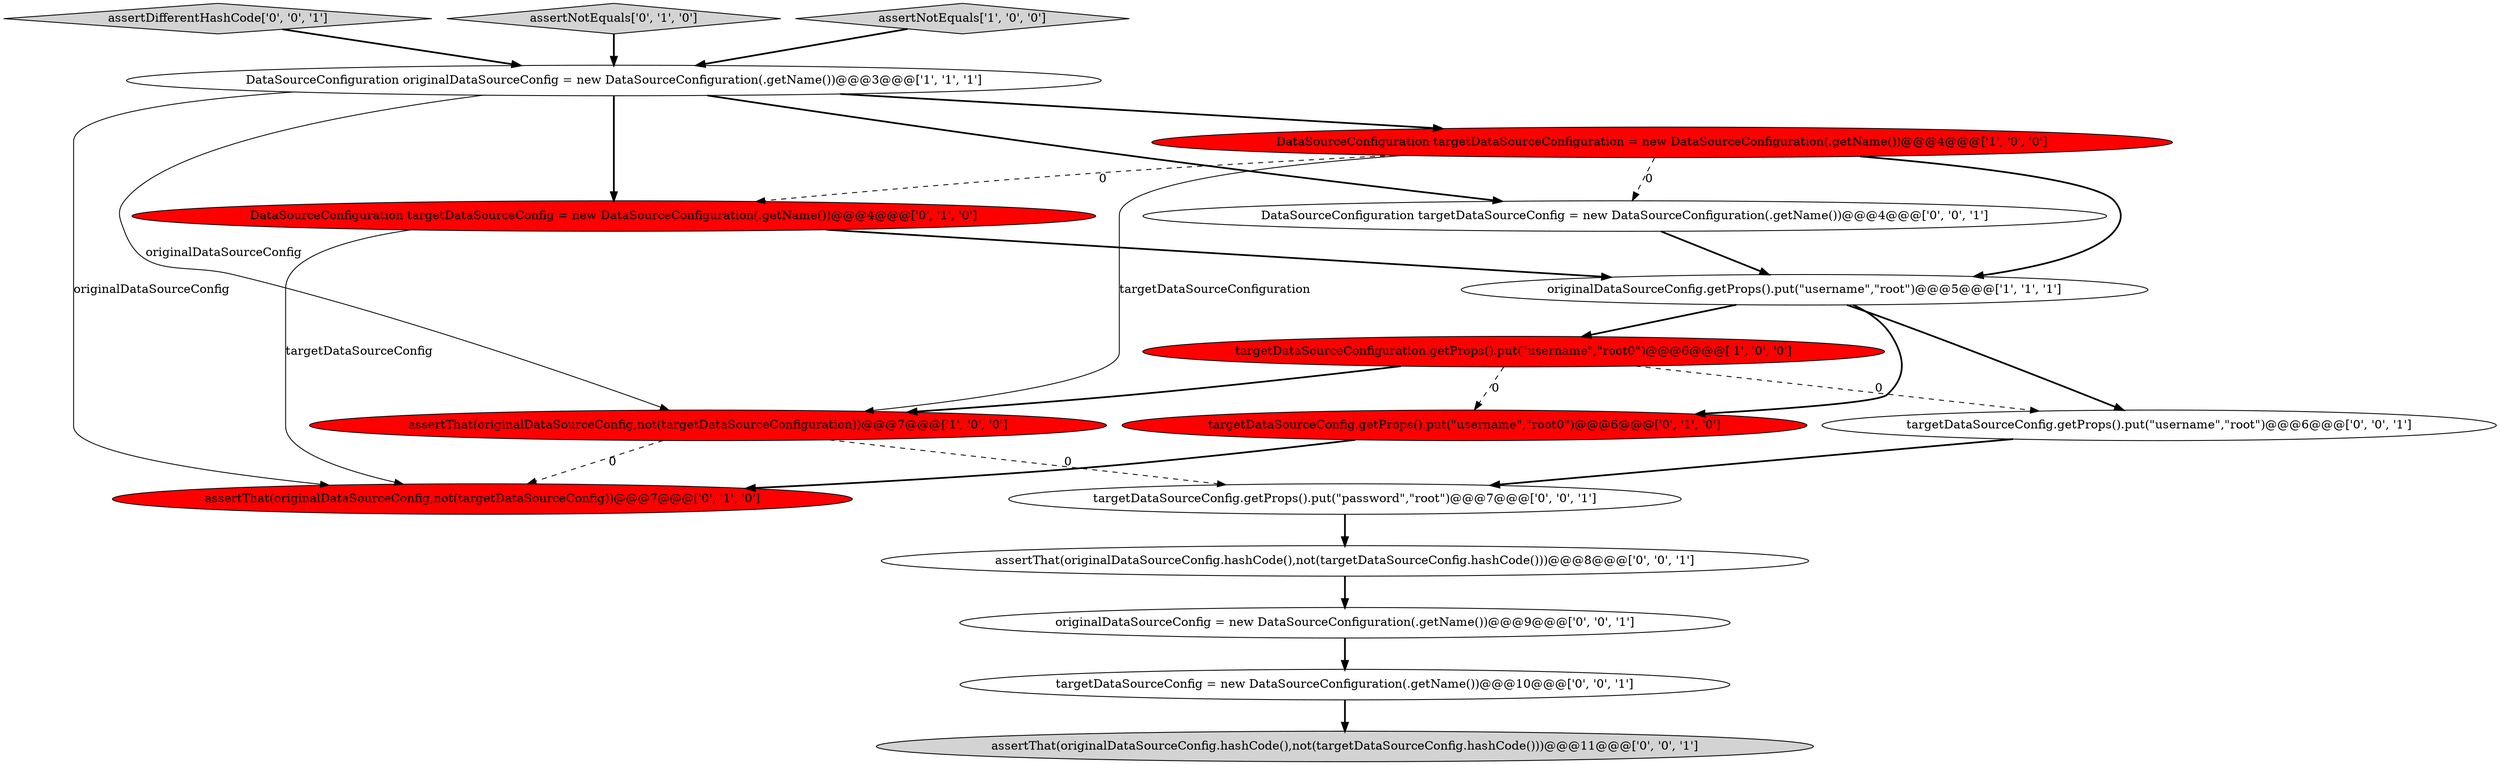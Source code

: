 digraph {
9 [style = filled, label = "DataSourceConfiguration targetDataSourceConfig = new DataSourceConfiguration(.getName())@@@4@@@['0', '1', '0']", fillcolor = red, shape = ellipse image = "AAA1AAABBB2BBB"];
13 [style = filled, label = "targetDataSourceConfig.getProps().put(\"username\",\"root\")@@@6@@@['0', '0', '1']", fillcolor = white, shape = ellipse image = "AAA0AAABBB3BBB"];
10 [style = filled, label = "originalDataSourceConfig = new DataSourceConfiguration(.getName())@@@9@@@['0', '0', '1']", fillcolor = white, shape = ellipse image = "AAA0AAABBB3BBB"];
16 [style = filled, label = "assertThat(originalDataSourceConfig.hashCode(),not(targetDataSourceConfig.hashCode()))@@@11@@@['0', '0', '1']", fillcolor = lightgray, shape = ellipse image = "AAA0AAABBB3BBB"];
14 [style = filled, label = "assertThat(originalDataSourceConfig.hashCode(),not(targetDataSourceConfig.hashCode()))@@@8@@@['0', '0', '1']", fillcolor = white, shape = ellipse image = "AAA0AAABBB3BBB"];
2 [style = filled, label = "DataSourceConfiguration targetDataSourceConfiguration = new DataSourceConfiguration(.getName())@@@4@@@['1', '0', '0']", fillcolor = red, shape = ellipse image = "AAA1AAABBB1BBB"];
3 [style = filled, label = "DataSourceConfiguration originalDataSourceConfig = new DataSourceConfiguration(.getName())@@@3@@@['1', '1', '1']", fillcolor = white, shape = ellipse image = "AAA0AAABBB1BBB"];
1 [style = filled, label = "assertThat(originalDataSourceConfig,not(targetDataSourceConfiguration))@@@7@@@['1', '0', '0']", fillcolor = red, shape = ellipse image = "AAA1AAABBB1BBB"];
17 [style = filled, label = "targetDataSourceConfig = new DataSourceConfiguration(.getName())@@@10@@@['0', '0', '1']", fillcolor = white, shape = ellipse image = "AAA0AAABBB3BBB"];
12 [style = filled, label = "DataSourceConfiguration targetDataSourceConfig = new DataSourceConfiguration(.getName())@@@4@@@['0', '0', '1']", fillcolor = white, shape = ellipse image = "AAA0AAABBB3BBB"];
15 [style = filled, label = "assertDifferentHashCode['0', '0', '1']", fillcolor = lightgray, shape = diamond image = "AAA0AAABBB3BBB"];
6 [style = filled, label = "assertNotEquals['0', '1', '0']", fillcolor = lightgray, shape = diamond image = "AAA0AAABBB2BBB"];
0 [style = filled, label = "targetDataSourceConfiguration.getProps().put(\"username\",\"root0\")@@@6@@@['1', '0', '0']", fillcolor = red, shape = ellipse image = "AAA1AAABBB1BBB"];
11 [style = filled, label = "targetDataSourceConfig.getProps().put(\"password\",\"root\")@@@7@@@['0', '0', '1']", fillcolor = white, shape = ellipse image = "AAA0AAABBB3BBB"];
7 [style = filled, label = "assertThat(originalDataSourceConfig,not(targetDataSourceConfig))@@@7@@@['0', '1', '0']", fillcolor = red, shape = ellipse image = "AAA1AAABBB2BBB"];
5 [style = filled, label = "assertNotEquals['1', '0', '0']", fillcolor = lightgray, shape = diamond image = "AAA0AAABBB1BBB"];
4 [style = filled, label = "originalDataSourceConfig.getProps().put(\"username\",\"root\")@@@5@@@['1', '1', '1']", fillcolor = white, shape = ellipse image = "AAA0AAABBB1BBB"];
8 [style = filled, label = "targetDataSourceConfig.getProps().put(\"username\",\"root0\")@@@6@@@['0', '1', '0']", fillcolor = red, shape = ellipse image = "AAA1AAABBB2BBB"];
5->3 [style = bold, label=""];
6->3 [style = bold, label=""];
3->7 [style = solid, label="originalDataSourceConfig"];
11->14 [style = bold, label=""];
9->4 [style = bold, label=""];
4->13 [style = bold, label=""];
14->10 [style = bold, label=""];
9->7 [style = solid, label="targetDataSourceConfig"];
10->17 [style = bold, label=""];
3->12 [style = bold, label=""];
15->3 [style = bold, label=""];
2->4 [style = bold, label=""];
13->11 [style = bold, label=""];
8->7 [style = bold, label=""];
4->0 [style = bold, label=""];
3->9 [style = bold, label=""];
2->12 [style = dashed, label="0"];
3->2 [style = bold, label=""];
12->4 [style = bold, label=""];
2->9 [style = dashed, label="0"];
1->11 [style = dashed, label="0"];
0->1 [style = bold, label=""];
0->13 [style = dashed, label="0"];
4->8 [style = bold, label=""];
0->8 [style = dashed, label="0"];
2->1 [style = solid, label="targetDataSourceConfiguration"];
1->7 [style = dashed, label="0"];
3->1 [style = solid, label="originalDataSourceConfig"];
17->16 [style = bold, label=""];
}
